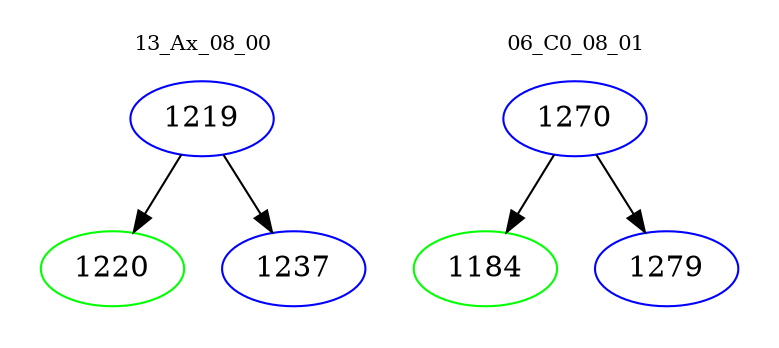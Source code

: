 digraph{
subgraph cluster_0 {
color = white
label = "13_Ax_08_00";
fontsize=10;
T0_1219 [label="1219", color="blue"]
T0_1219 -> T0_1220 [color="black"]
T0_1220 [label="1220", color="green"]
T0_1219 -> T0_1237 [color="black"]
T0_1237 [label="1237", color="blue"]
}
subgraph cluster_1 {
color = white
label = "06_C0_08_01";
fontsize=10;
T1_1270 [label="1270", color="blue"]
T1_1270 -> T1_1184 [color="black"]
T1_1184 [label="1184", color="green"]
T1_1270 -> T1_1279 [color="black"]
T1_1279 [label="1279", color="blue"]
}
}
